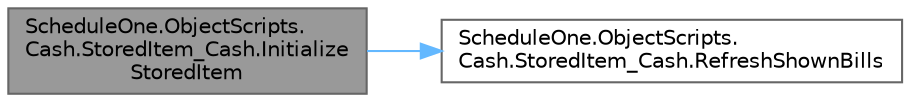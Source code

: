 digraph "ScheduleOne.ObjectScripts.Cash.StoredItem_Cash.InitializeStoredItem"
{
 // LATEX_PDF_SIZE
  bgcolor="transparent";
  edge [fontname=Helvetica,fontsize=10,labelfontname=Helvetica,labelfontsize=10];
  node [fontname=Helvetica,fontsize=10,shape=box,height=0.2,width=0.4];
  rankdir="LR";
  Node1 [id="Node000001",label="ScheduleOne.ObjectScripts.\lCash.StoredItem_Cash.Initialize\lStoredItem",height=0.2,width=0.4,color="gray40", fillcolor="grey60", style="filled", fontcolor="black",tooltip=" "];
  Node1 -> Node2 [id="edge1_Node000001_Node000002",color="steelblue1",style="solid",tooltip=" "];
  Node2 [id="Node000002",label="ScheduleOne.ObjectScripts.\lCash.StoredItem_Cash.RefreshShownBills",height=0.2,width=0.4,color="grey40", fillcolor="white", style="filled",URL="$class_schedule_one_1_1_object_scripts_1_1_cash_1_1_stored_item___cash.html#a53b18b1c520b4cec6ba09404a16f98e3",tooltip=" "];
}
